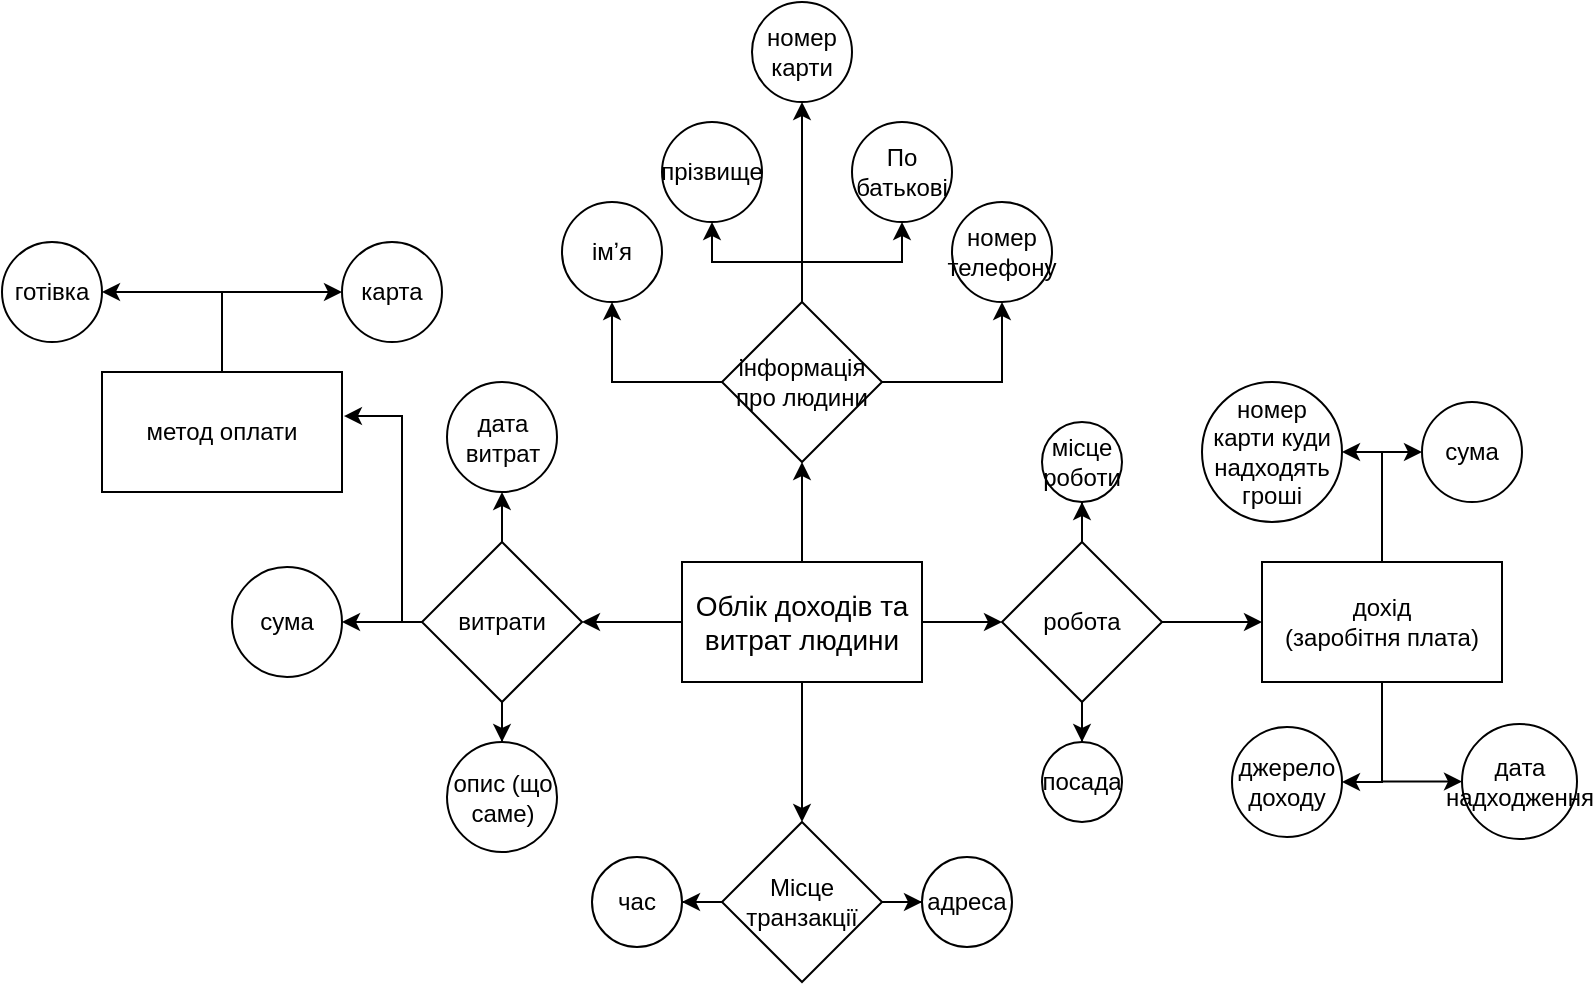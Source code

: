 <mxfile version="24.7.17">
  <diagram name="Страница — 1" id="6PQMN0F-0teu6Dz-2hyq">
    <mxGraphModel dx="1327" dy="1725" grid="1" gridSize="10" guides="1" tooltips="1" connect="1" arrows="1" fold="1" page="1" pageScale="1" pageWidth="827" pageHeight="1169" math="0" shadow="0">
      <root>
        <mxCell id="0" />
        <mxCell id="1" parent="0" />
        <mxCell id="4QzucliX8BOiVu0A6L-6-8" style="edgeStyle=orthogonalEdgeStyle;rounded=0;orthogonalLoop=1;jettySize=auto;html=1;" parent="1" source="4QzucliX8BOiVu0A6L-6-1" target="4QzucliX8BOiVu0A6L-6-2" edge="1">
          <mxGeometry relative="1" as="geometry" />
        </mxCell>
        <mxCell id="4QzucliX8BOiVu0A6L-6-17" style="edgeStyle=orthogonalEdgeStyle;rounded=0;orthogonalLoop=1;jettySize=auto;html=1;" parent="1" source="4QzucliX8BOiVu0A6L-6-1" target="4QzucliX8BOiVu0A6L-6-14" edge="1">
          <mxGeometry relative="1" as="geometry" />
        </mxCell>
        <mxCell id="4QzucliX8BOiVu0A6L-6-31" style="edgeStyle=orthogonalEdgeStyle;rounded=0;orthogonalLoop=1;jettySize=auto;html=1;entryX=1;entryY=0.5;entryDx=0;entryDy=0;" parent="1" source="4QzucliX8BOiVu0A6L-6-1" target="4QzucliX8BOiVu0A6L-6-30" edge="1">
          <mxGeometry relative="1" as="geometry" />
        </mxCell>
        <mxCell id="4QzucliX8BOiVu0A6L-6-39" style="edgeStyle=orthogonalEdgeStyle;rounded=0;orthogonalLoop=1;jettySize=auto;html=1;" parent="1" source="4QzucliX8BOiVu0A6L-6-1" target="4QzucliX8BOiVu0A6L-6-38" edge="1">
          <mxGeometry relative="1" as="geometry" />
        </mxCell>
        <mxCell id="4QzucliX8BOiVu0A6L-6-1" value="&lt;pre style=&quot;-webkit-tap-highlight-color: transparent; user-select: text; margin-top: 0px; margin-bottom: 0px; text-wrap: wrap; overflow-wrap: break-word; background-color: rgb(255, 255, 255); font-size: 14px;&quot; class=&quot;ndfHFb-c4YZDc-fmcmS-DARUcf&quot;&gt;&lt;font face=&quot;Helvetica&quot;&gt;Облік доходів та витрат людини&lt;/font&gt;&lt;/pre&gt;" style="rounded=0;whiteSpace=wrap;html=1;align=center;" parent="1" vertex="1">
          <mxGeometry x="350" y="230" width="120" height="60" as="geometry" />
        </mxCell>
        <mxCell id="4QzucliX8BOiVu0A6L-6-9" style="edgeStyle=orthogonalEdgeStyle;rounded=0;orthogonalLoop=1;jettySize=auto;html=1;entryX=0.5;entryY=1;entryDx=0;entryDy=0;" parent="1" source="4QzucliX8BOiVu0A6L-6-2" target="4QzucliX8BOiVu0A6L-6-6" edge="1">
          <mxGeometry relative="1" as="geometry" />
        </mxCell>
        <mxCell id="4QzucliX8BOiVu0A6L-6-10" style="edgeStyle=orthogonalEdgeStyle;rounded=0;orthogonalLoop=1;jettySize=auto;html=1;entryX=0.5;entryY=1;entryDx=0;entryDy=0;" parent="1" source="4QzucliX8BOiVu0A6L-6-2" target="4QzucliX8BOiVu0A6L-6-3" edge="1">
          <mxGeometry relative="1" as="geometry" />
        </mxCell>
        <mxCell id="4QzucliX8BOiVu0A6L-6-11" style="edgeStyle=orthogonalEdgeStyle;rounded=0;orthogonalLoop=1;jettySize=auto;html=1;" parent="1" source="4QzucliX8BOiVu0A6L-6-2" target="4QzucliX8BOiVu0A6L-6-4" edge="1">
          <mxGeometry relative="1" as="geometry" />
        </mxCell>
        <mxCell id="4QzucliX8BOiVu0A6L-6-12" style="edgeStyle=orthogonalEdgeStyle;rounded=0;orthogonalLoop=1;jettySize=auto;html=1;entryX=0.5;entryY=1;entryDx=0;entryDy=0;" parent="1" source="4QzucliX8BOiVu0A6L-6-2" target="4QzucliX8BOiVu0A6L-6-5" edge="1">
          <mxGeometry relative="1" as="geometry" />
        </mxCell>
        <mxCell id="4QzucliX8BOiVu0A6L-6-53" style="edgeStyle=orthogonalEdgeStyle;rounded=0;orthogonalLoop=1;jettySize=auto;html=1;" parent="1" source="4QzucliX8BOiVu0A6L-6-2" target="4QzucliX8BOiVu0A6L-6-52" edge="1">
          <mxGeometry relative="1" as="geometry" />
        </mxCell>
        <mxCell id="4QzucliX8BOiVu0A6L-6-2" value="інформація про людини" style="rhombus;whiteSpace=wrap;html=1;" parent="1" vertex="1">
          <mxGeometry x="370" y="100" width="80" height="80" as="geometry" />
        </mxCell>
        <mxCell id="4QzucliX8BOiVu0A6L-6-3" value="імʼя" style="ellipse;whiteSpace=wrap;html=1;aspect=fixed;" parent="1" vertex="1">
          <mxGeometry x="290" y="50" width="50" height="50" as="geometry" />
        </mxCell>
        <mxCell id="4QzucliX8BOiVu0A6L-6-4" value="прізвище" style="ellipse;whiteSpace=wrap;html=1;aspect=fixed;" parent="1" vertex="1">
          <mxGeometry x="340" y="10" width="50" height="50" as="geometry" />
        </mxCell>
        <mxCell id="4QzucliX8BOiVu0A6L-6-5" value="По батькові" style="ellipse;whiteSpace=wrap;html=1;aspect=fixed;" parent="1" vertex="1">
          <mxGeometry x="435" y="10" width="50" height="50" as="geometry" />
        </mxCell>
        <mxCell id="4QzucliX8BOiVu0A6L-6-6" value="номер телефону" style="ellipse;whiteSpace=wrap;html=1;aspect=fixed;" parent="1" vertex="1">
          <mxGeometry x="485" y="50" width="50" height="50" as="geometry" />
        </mxCell>
        <mxCell id="4QzucliX8BOiVu0A6L-6-18" style="edgeStyle=orthogonalEdgeStyle;rounded=0;orthogonalLoop=1;jettySize=auto;html=1;" parent="1" source="4QzucliX8BOiVu0A6L-6-14" target="4QzucliX8BOiVu0A6L-6-16" edge="1">
          <mxGeometry relative="1" as="geometry" />
        </mxCell>
        <mxCell id="4QzucliX8BOiVu0A6L-6-21" style="edgeStyle=orthogonalEdgeStyle;rounded=0;orthogonalLoop=1;jettySize=auto;html=1;" parent="1" source="4QzucliX8BOiVu0A6L-6-14" target="4QzucliX8BOiVu0A6L-6-19" edge="1">
          <mxGeometry relative="1" as="geometry" />
        </mxCell>
        <mxCell id="4QzucliX8BOiVu0A6L-6-22" style="edgeStyle=orthogonalEdgeStyle;rounded=0;orthogonalLoop=1;jettySize=auto;html=1;" parent="1" source="4QzucliX8BOiVu0A6L-6-14" target="4QzucliX8BOiVu0A6L-6-20" edge="1">
          <mxGeometry relative="1" as="geometry" />
        </mxCell>
        <mxCell id="4QzucliX8BOiVu0A6L-6-14" value="робота" style="rhombus;whiteSpace=wrap;html=1;" parent="1" vertex="1">
          <mxGeometry x="510" y="220" width="80" height="80" as="geometry" />
        </mxCell>
        <mxCell id="4QzucliX8BOiVu0A6L-6-15" value="номер карти куди надходять гроші" style="ellipse;whiteSpace=wrap;html=1;aspect=fixed;" parent="1" vertex="1">
          <mxGeometry x="610" y="140" width="70" height="70" as="geometry" />
        </mxCell>
        <mxCell id="4QzucliX8BOiVu0A6L-6-25" style="edgeStyle=orthogonalEdgeStyle;rounded=0;orthogonalLoop=1;jettySize=auto;html=1;entryX=0;entryY=0.5;entryDx=0;entryDy=0;" parent="1" source="4QzucliX8BOiVu0A6L-6-16" target="4QzucliX8BOiVu0A6L-6-23" edge="1">
          <mxGeometry relative="1" as="geometry">
            <Array as="points">
              <mxPoint x="700" y="175" />
            </Array>
          </mxGeometry>
        </mxCell>
        <mxCell id="4QzucliX8BOiVu0A6L-6-26" style="edgeStyle=orthogonalEdgeStyle;rounded=0;orthogonalLoop=1;jettySize=auto;html=1;entryX=1;entryY=0.5;entryDx=0;entryDy=0;" parent="1" source="4QzucliX8BOiVu0A6L-6-16" target="4QzucliX8BOiVu0A6L-6-15" edge="1">
          <mxGeometry relative="1" as="geometry" />
        </mxCell>
        <mxCell id="4QzucliX8BOiVu0A6L-6-28" style="edgeStyle=orthogonalEdgeStyle;rounded=0;orthogonalLoop=1;jettySize=auto;html=1;entryX=1;entryY=0.5;entryDx=0;entryDy=0;" parent="1" source="4QzucliX8BOiVu0A6L-6-16" target="4QzucliX8BOiVu0A6L-6-24" edge="1">
          <mxGeometry relative="1" as="geometry" />
        </mxCell>
        <mxCell id="4QzucliX8BOiVu0A6L-6-29" style="edgeStyle=orthogonalEdgeStyle;rounded=0;orthogonalLoop=1;jettySize=auto;html=1;entryX=0;entryY=0.5;entryDx=0;entryDy=0;" parent="1" source="4QzucliX8BOiVu0A6L-6-16" target="4QzucliX8BOiVu0A6L-6-27" edge="1">
          <mxGeometry relative="1" as="geometry" />
        </mxCell>
        <mxCell id="4QzucliX8BOiVu0A6L-6-16" value="дохід &lt;br&gt;(заробітня плата)" style="rounded=0;whiteSpace=wrap;html=1;" parent="1" vertex="1">
          <mxGeometry x="640" y="230" width="120" height="60" as="geometry" />
        </mxCell>
        <mxCell id="4QzucliX8BOiVu0A6L-6-19" value="місце роботи" style="ellipse;whiteSpace=wrap;html=1;aspect=fixed;" parent="1" vertex="1">
          <mxGeometry x="530" y="160" width="40" height="40" as="geometry" />
        </mxCell>
        <mxCell id="4QzucliX8BOiVu0A6L-6-20" value="посада" style="ellipse;whiteSpace=wrap;html=1;aspect=fixed;" parent="1" vertex="1">
          <mxGeometry x="530" y="320" width="40" height="40" as="geometry" />
        </mxCell>
        <mxCell id="4QzucliX8BOiVu0A6L-6-23" value="сума" style="ellipse;whiteSpace=wrap;html=1;aspect=fixed;" parent="1" vertex="1">
          <mxGeometry x="720" y="150" width="50" height="50" as="geometry" />
        </mxCell>
        <mxCell id="4QzucliX8BOiVu0A6L-6-24" value="джерело доходу" style="ellipse;whiteSpace=wrap;html=1;aspect=fixed;" parent="1" vertex="1">
          <mxGeometry x="625" y="312.5" width="55" height="55" as="geometry" />
        </mxCell>
        <mxCell id="4QzucliX8BOiVu0A6L-6-27" value="дата надходження" style="ellipse;whiteSpace=wrap;html=1;aspect=fixed;" parent="1" vertex="1">
          <mxGeometry x="740" y="311" width="57.5" height="57.5" as="geometry" />
        </mxCell>
        <mxCell id="4QzucliX8BOiVu0A6L-6-35" style="edgeStyle=orthogonalEdgeStyle;rounded=0;orthogonalLoop=1;jettySize=auto;html=1;" parent="1" source="4QzucliX8BOiVu0A6L-6-30" target="4QzucliX8BOiVu0A6L-6-34" edge="1">
          <mxGeometry relative="1" as="geometry" />
        </mxCell>
        <mxCell id="4QzucliX8BOiVu0A6L-6-36" style="edgeStyle=orthogonalEdgeStyle;rounded=0;orthogonalLoop=1;jettySize=auto;html=1;" parent="1" source="4QzucliX8BOiVu0A6L-6-30" target="4QzucliX8BOiVu0A6L-6-32" edge="1">
          <mxGeometry relative="1" as="geometry" />
        </mxCell>
        <mxCell id="4QzucliX8BOiVu0A6L-6-37" style="edgeStyle=orthogonalEdgeStyle;rounded=0;orthogonalLoop=1;jettySize=auto;html=1;" parent="1" source="4QzucliX8BOiVu0A6L-6-30" target="4QzucliX8BOiVu0A6L-6-33" edge="1">
          <mxGeometry relative="1" as="geometry" />
        </mxCell>
        <mxCell id="4QzucliX8BOiVu0A6L-6-30" value="витрати" style="rhombus;whiteSpace=wrap;html=1;" parent="1" vertex="1">
          <mxGeometry x="220" y="220" width="80" height="80" as="geometry" />
        </mxCell>
        <mxCell id="4QzucliX8BOiVu0A6L-6-32" value="дата витрат" style="ellipse;whiteSpace=wrap;html=1;aspect=fixed;" parent="1" vertex="1">
          <mxGeometry x="232.5" y="140" width="55" height="55" as="geometry" />
        </mxCell>
        <mxCell id="4QzucliX8BOiVu0A6L-6-33" value="сума" style="ellipse;whiteSpace=wrap;html=1;aspect=fixed;" parent="1" vertex="1">
          <mxGeometry x="125" y="232.5" width="55" height="55" as="geometry" />
        </mxCell>
        <mxCell id="4QzucliX8BOiVu0A6L-6-34" value="опис (що саме)" style="ellipse;whiteSpace=wrap;html=1;aspect=fixed;" parent="1" vertex="1">
          <mxGeometry x="232.5" y="320" width="55" height="55" as="geometry" />
        </mxCell>
        <mxCell id="4QzucliX8BOiVu0A6L-6-43" style="edgeStyle=orthogonalEdgeStyle;rounded=0;orthogonalLoop=1;jettySize=auto;html=1;" parent="1" source="4QzucliX8BOiVu0A6L-6-38" target="4QzucliX8BOiVu0A6L-6-41" edge="1">
          <mxGeometry relative="1" as="geometry" />
        </mxCell>
        <mxCell id="4QzucliX8BOiVu0A6L-6-44" style="edgeStyle=orthogonalEdgeStyle;rounded=0;orthogonalLoop=1;jettySize=auto;html=1;" parent="1" source="4QzucliX8BOiVu0A6L-6-38" target="4QzucliX8BOiVu0A6L-6-40" edge="1">
          <mxGeometry relative="1" as="geometry" />
        </mxCell>
        <mxCell id="4QzucliX8BOiVu0A6L-6-38" value="Місце транзакції" style="rhombus;whiteSpace=wrap;html=1;" parent="1" vertex="1">
          <mxGeometry x="370" y="360" width="80" height="80" as="geometry" />
        </mxCell>
        <mxCell id="4QzucliX8BOiVu0A6L-6-40" value="адреса" style="ellipse;whiteSpace=wrap;html=1;aspect=fixed;" parent="1" vertex="1">
          <mxGeometry x="470" y="377.5" width="45" height="45" as="geometry" />
        </mxCell>
        <mxCell id="4QzucliX8BOiVu0A6L-6-41" value="час" style="ellipse;whiteSpace=wrap;html=1;aspect=fixed;" parent="1" vertex="1">
          <mxGeometry x="305" y="377.5" width="45" height="45" as="geometry" />
        </mxCell>
        <mxCell id="4QzucliX8BOiVu0A6L-6-49" style="edgeStyle=orthogonalEdgeStyle;rounded=0;orthogonalLoop=1;jettySize=auto;html=1;entryX=1;entryY=0.5;entryDx=0;entryDy=0;" parent="1" source="4QzucliX8BOiVu0A6L-6-46" target="4QzucliX8BOiVu0A6L-6-47" edge="1">
          <mxGeometry relative="1" as="geometry" />
        </mxCell>
        <mxCell id="4QzucliX8BOiVu0A6L-6-50" style="edgeStyle=orthogonalEdgeStyle;rounded=0;orthogonalLoop=1;jettySize=auto;html=1;entryX=0;entryY=0.5;entryDx=0;entryDy=0;" parent="1" source="4QzucliX8BOiVu0A6L-6-46" target="4QzucliX8BOiVu0A6L-6-48" edge="1">
          <mxGeometry relative="1" as="geometry" />
        </mxCell>
        <mxCell id="4QzucliX8BOiVu0A6L-6-46" value="метод оплати" style="rounded=0;whiteSpace=wrap;html=1;" parent="1" vertex="1">
          <mxGeometry x="60" y="135" width="120" height="60" as="geometry" />
        </mxCell>
        <mxCell id="4QzucliX8BOiVu0A6L-6-47" value="готівка" style="ellipse;whiteSpace=wrap;html=1;aspect=fixed;" parent="1" vertex="1">
          <mxGeometry x="10" y="70" width="50" height="50" as="geometry" />
        </mxCell>
        <mxCell id="4QzucliX8BOiVu0A6L-6-48" value="карта" style="ellipse;whiteSpace=wrap;html=1;aspect=fixed;" parent="1" vertex="1">
          <mxGeometry x="180" y="70" width="50" height="50" as="geometry" />
        </mxCell>
        <mxCell id="4QzucliX8BOiVu0A6L-6-51" style="edgeStyle=orthogonalEdgeStyle;rounded=0;orthogonalLoop=1;jettySize=auto;html=1;entryX=1.008;entryY=0.367;entryDx=0;entryDy=0;entryPerimeter=0;" parent="1" source="4QzucliX8BOiVu0A6L-6-30" target="4QzucliX8BOiVu0A6L-6-46" edge="1">
          <mxGeometry relative="1" as="geometry">
            <Array as="points">
              <mxPoint x="210" y="260" />
              <mxPoint x="210" y="157" />
            </Array>
          </mxGeometry>
        </mxCell>
        <mxCell id="4QzucliX8BOiVu0A6L-6-52" value="номер карти" style="ellipse;whiteSpace=wrap;html=1;aspect=fixed;" parent="1" vertex="1">
          <mxGeometry x="385" y="-50" width="50" height="50" as="geometry" />
        </mxCell>
      </root>
    </mxGraphModel>
  </diagram>
</mxfile>
